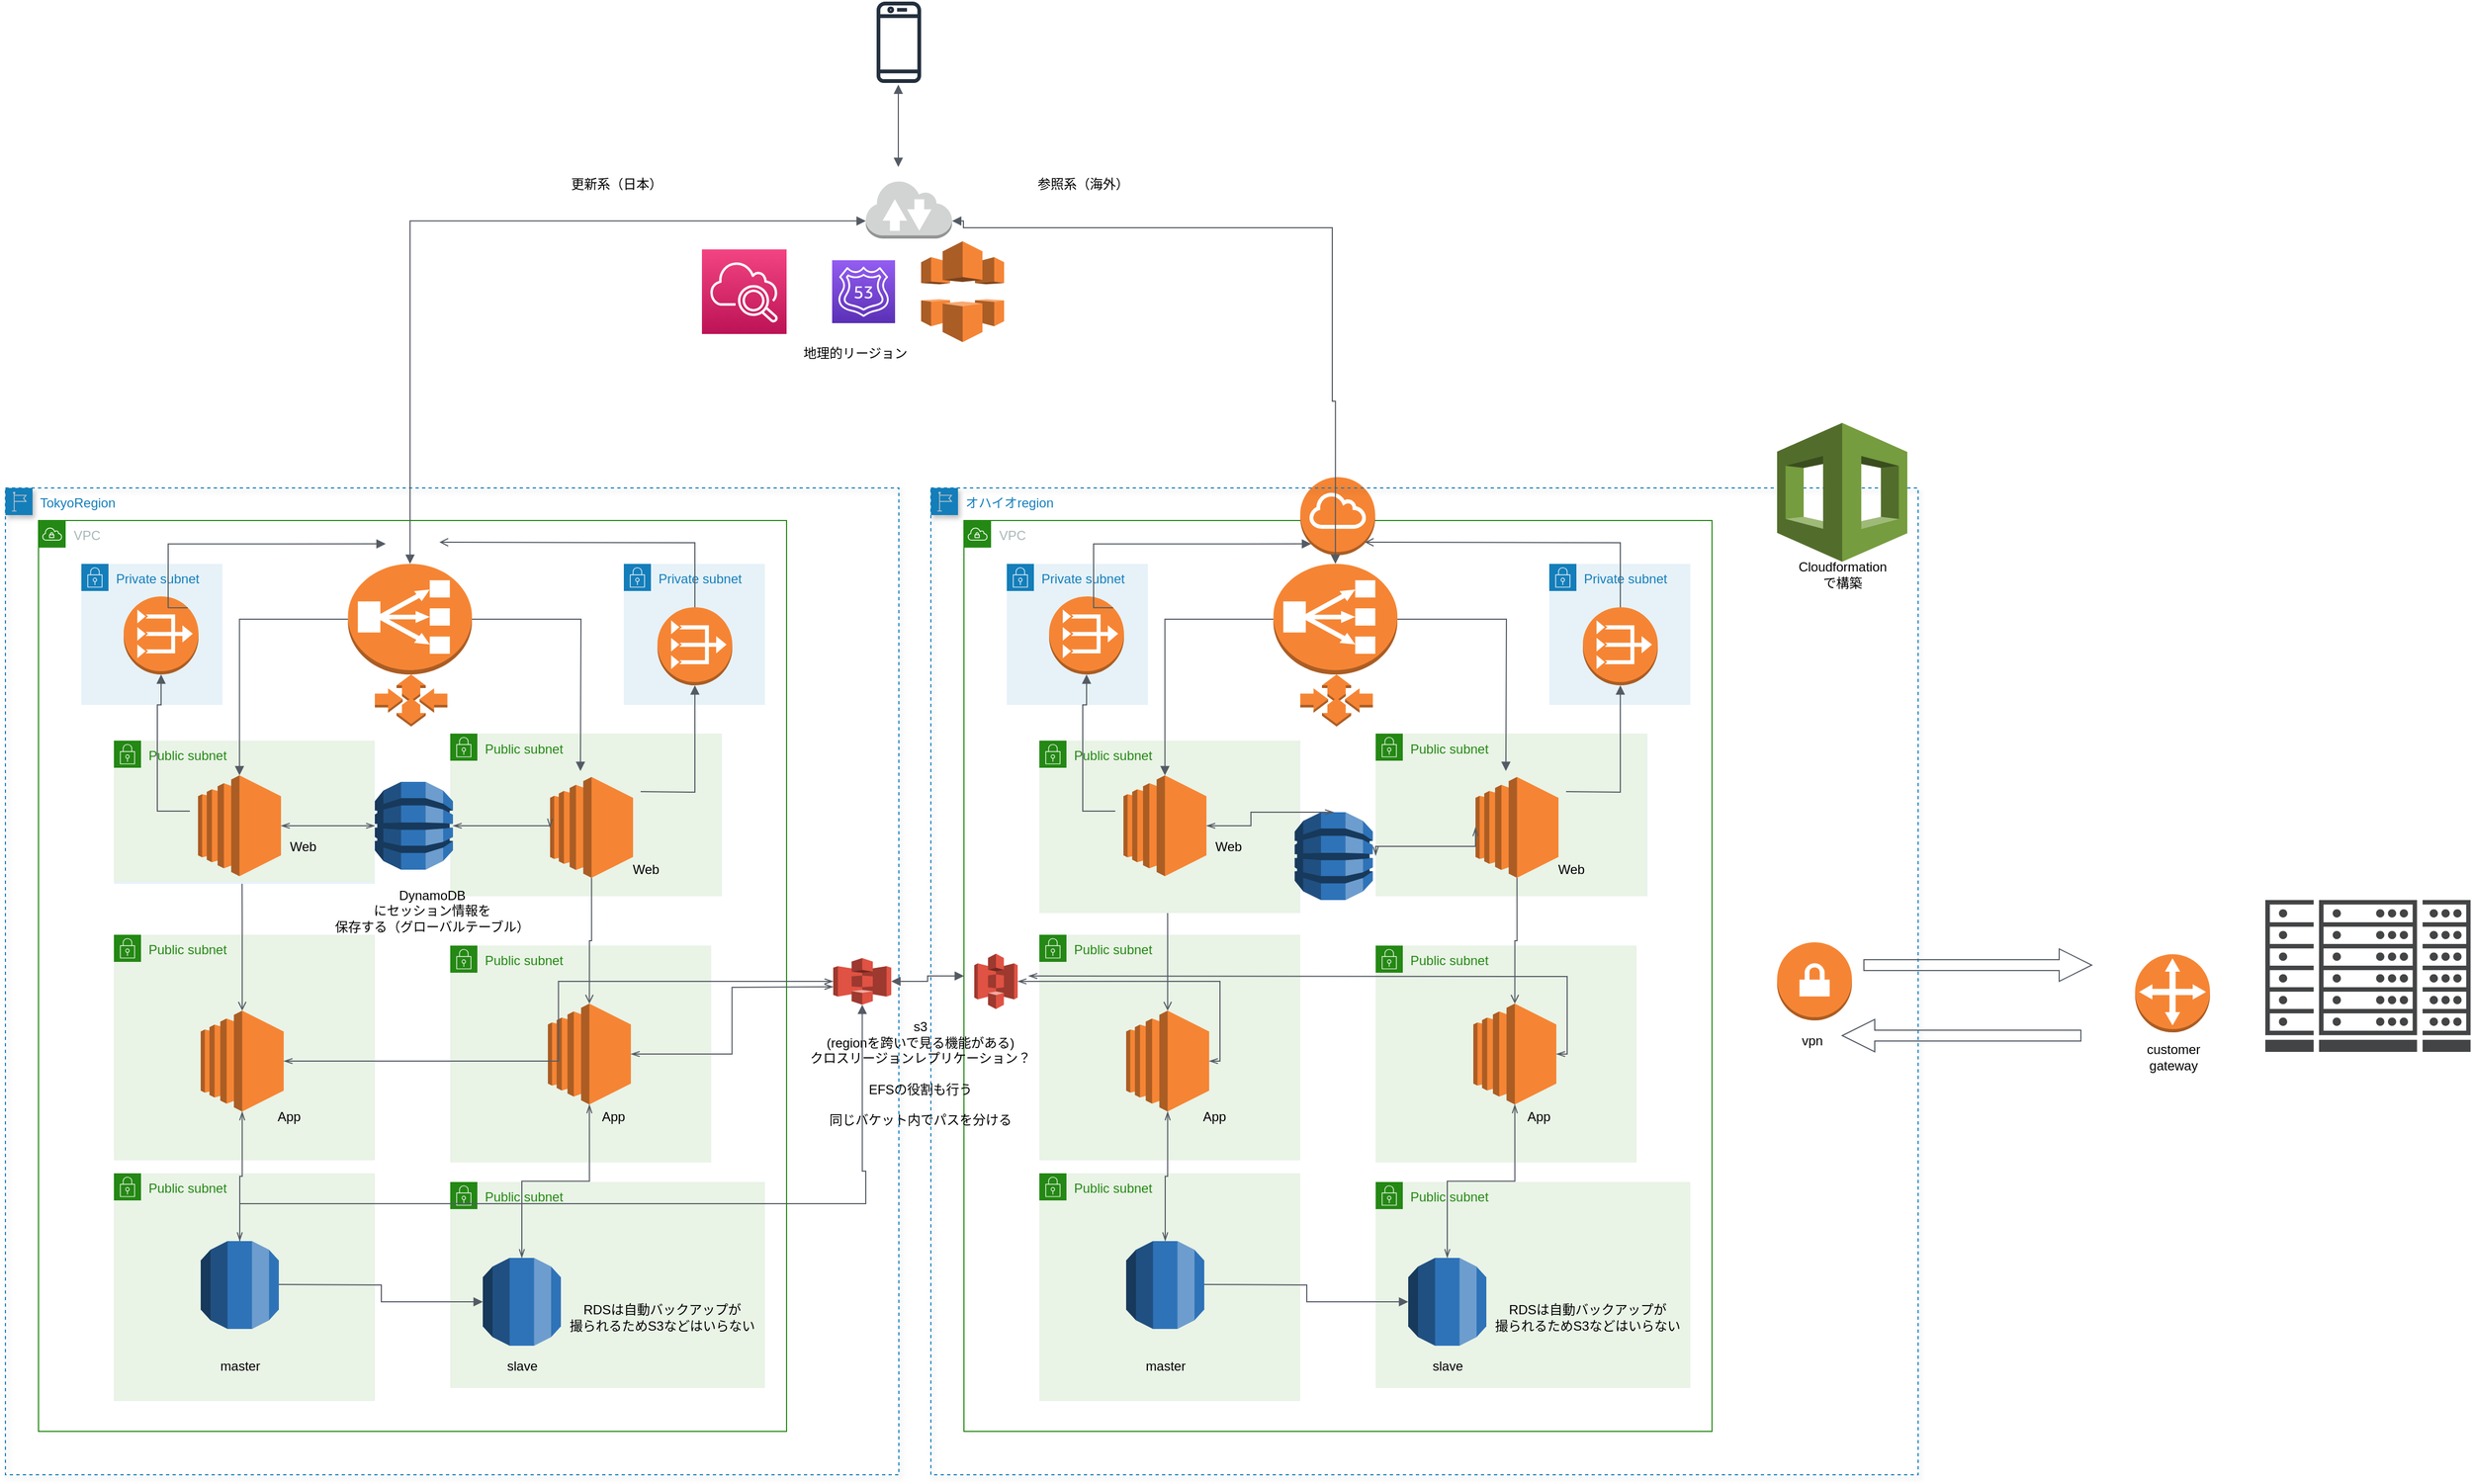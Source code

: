 <mxfile version="17.2.1" type="github">
  <diagram id="cVbLFFrmrzpO8klgUx0P" name="Page-1">
    <mxGraphModel dx="2975" dy="2152" grid="1" gridSize="10" guides="1" tooltips="1" connect="1" arrows="1" fold="1" page="1" pageScale="1" pageWidth="827" pageHeight="1169" math="0" shadow="0">
      <root>
        <mxCell id="0" />
        <mxCell id="1" parent="0" />
        <mxCell id="EULpzarY96xiYEv2TJPT-1" value="VPC" style="points=[[0,0],[0.25,0],[0.5,0],[0.75,0],[1,0],[1,0.25],[1,0.5],[1,0.75],[1,1],[0.75,1],[0.5,1],[0.25,1],[0,1],[0,0.75],[0,0.5],[0,0.25]];outlineConnect=0;gradientColor=none;html=1;whiteSpace=wrap;fontSize=12;fontStyle=0;container=1;pointerEvents=0;collapsible=0;recursiveResize=0;shape=mxgraph.aws4.group;grIcon=mxgraph.aws4.group_vpc;strokeColor=#248814;fillColor=none;verticalAlign=top;align=left;spacingLeft=30;fontColor=#AAB7B8;dashed=0;" vertex="1" parent="1">
          <mxGeometry x="60.5" y="260" width="689.5" height="840" as="geometry" />
        </mxCell>
        <mxCell id="EULpzarY96xiYEv2TJPT-2" value="Public subnet" style="points=[[0,0],[0.25,0],[0.5,0],[0.75,0],[1,0],[1,0.25],[1,0.5],[1,0.75],[1,1],[0.75,1],[0.5,1],[0.25,1],[0,1],[0,0.75],[0,0.5],[0,0.25]];outlineConnect=0;gradientColor=none;html=1;whiteSpace=wrap;fontSize=12;fontStyle=0;container=1;pointerEvents=0;collapsible=0;recursiveResize=0;shape=mxgraph.aws4.group;grIcon=mxgraph.aws4.group_security_group;grStroke=0;strokeColor=#248814;fillColor=#E9F3E6;verticalAlign=top;align=left;spacingLeft=30;fontColor=#248814;dashed=0;" vertex="1" parent="EULpzarY96xiYEv2TJPT-1">
          <mxGeometry x="69.5" y="382" width="240.5" height="208" as="geometry" />
        </mxCell>
        <mxCell id="EULpzarY96xiYEv2TJPT-3" value="" style="outlineConnect=0;dashed=0;verticalLabelPosition=bottom;verticalAlign=top;align=center;html=1;shape=mxgraph.aws3.ec2;fillColor=#F58534;gradientColor=none;" vertex="1" parent="EULpzarY96xiYEv2TJPT-2">
          <mxGeometry x="80" y="70" width="76.5" height="93" as="geometry" />
        </mxCell>
        <mxCell id="EULpzarY96xiYEv2TJPT-4" value="" style="edgeStyle=orthogonalEdgeStyle;html=1;endArrow=none;elbow=vertical;startArrow=open;startFill=0;strokeColor=#545B64;rounded=0;" edge="1" parent="EULpzarY96xiYEv2TJPT-1" source="EULpzarY96xiYEv2TJPT-3">
          <mxGeometry width="100" relative="1" as="geometry">
            <mxPoint x="249.5" y="262" as="sourcePoint" />
            <mxPoint x="187.5" y="290" as="targetPoint" />
          </mxGeometry>
        </mxCell>
        <mxCell id="EULpzarY96xiYEv2TJPT-5" value="Public subnet" style="points=[[0,0],[0.25,0],[0.5,0],[0.75,0],[1,0],[1,0.25],[1,0.5],[1,0.75],[1,1],[0.75,1],[0.5,1],[0.25,1],[0,1],[0,0.75],[0,0.5],[0,0.25]];outlineConnect=0;gradientColor=none;html=1;whiteSpace=wrap;fontSize=12;fontStyle=0;container=1;pointerEvents=0;collapsible=0;recursiveResize=0;shape=mxgraph.aws4.group;grIcon=mxgraph.aws4.group_security_group;grStroke=0;strokeColor=#248814;fillColor=#E9F3E6;verticalAlign=top;align=left;spacingLeft=30;fontColor=#248814;dashed=0;" vertex="1" parent="EULpzarY96xiYEv2TJPT-1">
          <mxGeometry x="69.5" y="602" width="240.5" height="210" as="geometry" />
        </mxCell>
        <mxCell id="EULpzarY96xiYEv2TJPT-6" value="" style="outlineConnect=0;dashed=0;verticalLabelPosition=bottom;verticalAlign=top;align=center;html=1;shape=mxgraph.aws3.internet_gateway;fillColor=#F58534;gradientColor=none;" vertex="1" parent="EULpzarY96xiYEv2TJPT-1">
          <mxGeometry x="310" y="-40" width="69" height="72" as="geometry" />
        </mxCell>
        <mxCell id="EULpzarY96xiYEv2TJPT-7" value="オハイオregion" style="points=[[0,0],[0.25,0],[0.5,0],[0.75,0],[1,0],[1,0.25],[1,0.5],[1,0.75],[1,1],[0.75,1],[0.5,1],[0.25,1],[0,1],[0,0.75],[0,0.5],[0,0.25]];outlineConnect=0;gradientColor=none;html=1;whiteSpace=wrap;fontSize=12;fontStyle=0;container=1;pointerEvents=0;collapsible=0;recursiveResize=0;shape=mxgraph.aws4.group;grIcon=mxgraph.aws4.group_region;strokeColor=#147EBA;fillColor=none;verticalAlign=top;align=left;spacingLeft=30;fontColor=#147EBA;dashed=1;shadow=1;" vertex="1" parent="1">
          <mxGeometry x="30" y="230" width="910" height="910" as="geometry" />
        </mxCell>
        <mxCell id="EULpzarY96xiYEv2TJPT-8" value="Private subnet" style="points=[[0,0],[0.25,0],[0.5,0],[0.75,0],[1,0],[1,0.25],[1,0.5],[1,0.75],[1,1],[0.75,1],[0.5,1],[0.25,1],[0,1],[0,0.75],[0,0.5],[0,0.25]];outlineConnect=0;gradientColor=none;html=1;whiteSpace=wrap;fontSize=12;fontStyle=0;container=1;pointerEvents=0;collapsible=0;recursiveResize=0;shape=mxgraph.aws4.group;grIcon=mxgraph.aws4.group_security_group;grStroke=0;strokeColor=#147EBA;fillColor=#E6F2F8;verticalAlign=top;align=left;spacingLeft=30;fontColor=#147EBA;dashed=0;" vertex="1" parent="EULpzarY96xiYEv2TJPT-7">
          <mxGeometry x="570" y="70" width="130" height="130" as="geometry" />
        </mxCell>
        <mxCell id="EULpzarY96xiYEv2TJPT-9" value="" style="outlineConnect=0;dashed=0;verticalLabelPosition=bottom;verticalAlign=top;align=center;html=1;shape=mxgraph.aws3.vpc_nat_gateway;fillColor=#F58534;gradientColor=none;" vertex="1" parent="EULpzarY96xiYEv2TJPT-8">
          <mxGeometry x="31" y="40" width="69" height="72" as="geometry" />
        </mxCell>
        <mxCell id="EULpzarY96xiYEv2TJPT-10" value="Public subnet" style="points=[[0,0],[0.25,0],[0.5,0],[0.75,0],[1,0],[1,0.25],[1,0.5],[1,0.75],[1,1],[0.75,1],[0.5,1],[0.25,1],[0,1],[0,0.75],[0,0.5],[0,0.25]];outlineConnect=0;gradientColor=none;html=1;whiteSpace=wrap;fontSize=12;fontStyle=0;container=1;pointerEvents=0;collapsible=0;recursiveResize=0;shape=mxgraph.aws4.group;grIcon=mxgraph.aws4.group_security_group;grStroke=0;strokeColor=#248814;fillColor=#E9F3E6;verticalAlign=top;align=left;spacingLeft=30;fontColor=#248814;dashed=0;" vertex="1" parent="EULpzarY96xiYEv2TJPT-7">
          <mxGeometry x="410" y="422" width="240.5" height="200" as="geometry" />
        </mxCell>
        <mxCell id="EULpzarY96xiYEv2TJPT-11" value="" style="outlineConnect=0;dashed=0;verticalLabelPosition=bottom;verticalAlign=top;align=center;html=1;shape=mxgraph.aws3.ec2;fillColor=#F58534;gradientColor=none;" vertex="1" parent="EULpzarY96xiYEv2TJPT-10">
          <mxGeometry x="90" y="53.5" width="76.5" height="93" as="geometry" />
        </mxCell>
        <mxCell id="EULpzarY96xiYEv2TJPT-12" value="App" style="text;html=1;resizable=0;autosize=1;align=center;verticalAlign=middle;points=[];fillColor=none;strokeColor=none;rounded=0;shadow=1;" vertex="1" parent="EULpzarY96xiYEv2TJPT-10">
          <mxGeometry x="130" y="148" width="40" height="20" as="geometry" />
        </mxCell>
        <mxCell id="EULpzarY96xiYEv2TJPT-14" value="Private subnet" style="points=[[0,0],[0.25,0],[0.5,0],[0.75,0],[1,0],[1,0.25],[1,0.5],[1,0.75],[1,1],[0.75,1],[0.5,1],[0.25,1],[0,1],[0,0.75],[0,0.5],[0,0.25]];outlineConnect=0;gradientColor=none;html=1;whiteSpace=wrap;fontSize=12;fontStyle=0;container=1;pointerEvents=0;collapsible=0;recursiveResize=0;shape=mxgraph.aws4.group;grIcon=mxgraph.aws4.group_security_group;grStroke=0;strokeColor=#147EBA;fillColor=#E6F2F8;verticalAlign=top;align=left;spacingLeft=30;fontColor=#147EBA;dashed=0;" vertex="1" parent="EULpzarY96xiYEv2TJPT-7">
          <mxGeometry x="420" y="226.5" width="240.5" height="150" as="geometry" />
        </mxCell>
        <mxCell id="EULpzarY96xiYEv2TJPT-15" value="Public subnet" style="points=[[0,0],[0.25,0],[0.5,0],[0.75,0],[1,0],[1,0.25],[1,0.5],[1,0.75],[1,1],[0.75,1],[0.5,1],[0.25,1],[0,1],[0,0.75],[0,0.5],[0,0.25]];outlineConnect=0;gradientColor=none;html=1;whiteSpace=wrap;fontSize=12;fontStyle=0;container=1;pointerEvents=0;collapsible=0;recursiveResize=0;shape=mxgraph.aws4.group;grIcon=mxgraph.aws4.group_security_group;grStroke=0;strokeColor=#248814;fillColor=#E9F3E6;verticalAlign=top;align=left;spacingLeft=30;fontColor=#248814;dashed=0;" vertex="1" parent="EULpzarY96xiYEv2TJPT-14">
          <mxGeometry x="-10" width="250" height="150" as="geometry" />
        </mxCell>
        <mxCell id="EULpzarY96xiYEv2TJPT-16" value="" style="edgeStyle=orthogonalEdgeStyle;html=1;endArrow=block;elbow=vertical;startArrow=none;endFill=1;strokeColor=#545B64;rounded=0;entryX=0.5;entryY=1;entryDx=0;entryDy=0;entryPerimeter=0;" edge="1" parent="EULpzarY96xiYEv2TJPT-15" target="EULpzarY96xiYEv2TJPT-9">
          <mxGeometry width="100" relative="1" as="geometry">
            <mxPoint x="175.5" y="53.5" as="sourcePoint" />
            <mxPoint x="275.5" y="53.5" as="targetPoint" />
          </mxGeometry>
        </mxCell>
        <mxCell id="EULpzarY96xiYEv2TJPT-17" value="" style="outlineConnect=0;dashed=0;verticalLabelPosition=bottom;verticalAlign=top;align=center;html=1;shape=mxgraph.aws3.ec2;fillColor=#F58534;gradientColor=none;" vertex="1" parent="EULpzarY96xiYEv2TJPT-14">
          <mxGeometry x="82" y="40" width="76.5" height="93" as="geometry" />
        </mxCell>
        <mxCell id="EULpzarY96xiYEv2TJPT-18" value="Web" style="text;html=1;resizable=0;autosize=1;align=center;verticalAlign=middle;points=[];fillColor=none;strokeColor=none;rounded=0;shadow=1;" vertex="1" parent="EULpzarY96xiYEv2TJPT-14">
          <mxGeometry x="150" y="115" width="40" height="20" as="geometry" />
        </mxCell>
        <mxCell id="EULpzarY96xiYEv2TJPT-125" value="" style="edgeStyle=orthogonalEdgeStyle;html=1;endArrow=openThin;elbow=vertical;startArrow=openThin;startFill=0;endFill=0;strokeColor=#545B64;rounded=0;entryX=0;entryY=0.75;entryDx=0;entryDy=0;exitX=0;exitY=0.5;exitDx=0;exitDy=0;exitPerimeter=0;" edge="1" parent="EULpzarY96xiYEv2TJPT-14" source="EULpzarY96xiYEv2TJPT-17" target="EULpzarY96xiYEv2TJPT-15">
          <mxGeometry width="100" relative="1" as="geometry">
            <mxPoint x="-156" y="94.967" as="sourcePoint" />
            <mxPoint x="-38.63" y="82.5" as="targetPoint" />
            <Array as="points">
              <mxPoint x="82" y="104" />
              <mxPoint x="-10" y="104" />
            </Array>
          </mxGeometry>
        </mxCell>
        <mxCell id="EULpzarY96xiYEv2TJPT-20" value="" style="edgeStyle=orthogonalEdgeStyle;html=1;endArrow=none;elbow=vertical;startArrow=open;startFill=0;strokeColor=#545B64;rounded=0;entryX=0.5;entryY=1;entryDx=0;entryDy=0;entryPerimeter=0;exitX=0.5;exitY=0;exitDx=0;exitDy=0;exitPerimeter=0;" edge="1" parent="EULpzarY96xiYEv2TJPT-7" source="EULpzarY96xiYEv2TJPT-11" target="EULpzarY96xiYEv2TJPT-17">
          <mxGeometry width="100" relative="1" as="geometry">
            <mxPoint x="228.3" y="502" as="sourcePoint" />
            <mxPoint x="488.25" y="315" as="targetPoint" />
          </mxGeometry>
        </mxCell>
        <mxCell id="EULpzarY96xiYEv2TJPT-21" value="" style="edgeStyle=orthogonalEdgeStyle;html=1;endArrow=openThin;elbow=vertical;startArrow=openThin;startFill=0;endFill=0;strokeColor=#545B64;rounded=0;entryX=1;entryY=0.5;entryDx=0;entryDy=0;entryPerimeter=0;" edge="1" parent="EULpzarY96xiYEv2TJPT-7" target="EULpzarY96xiYEv2TJPT-11">
          <mxGeometry width="100" relative="1" as="geometry">
            <mxPoint x="90" y="450" as="sourcePoint" />
            <mxPoint x="266.5" y="548.5" as="targetPoint" />
          </mxGeometry>
        </mxCell>
        <mxCell id="EULpzarY96xiYEv2TJPT-22" value="Public subnet" style="points=[[0,0],[0.25,0],[0.5,0],[0.75,0],[1,0],[1,0.25],[1,0.5],[1,0.75],[1,1],[0.75,1],[0.5,1],[0.25,1],[0,1],[0,0.75],[0,0.5],[0,0.25]];outlineConnect=0;gradientColor=none;html=1;whiteSpace=wrap;fontSize=12;fontStyle=0;container=1;pointerEvents=0;collapsible=0;recursiveResize=0;shape=mxgraph.aws4.group;grIcon=mxgraph.aws4.group_security_group;grStroke=0;strokeColor=#248814;fillColor=#E9F3E6;verticalAlign=top;align=left;spacingLeft=30;fontColor=#248814;dashed=0;" vertex="1" parent="EULpzarY96xiYEv2TJPT-7">
          <mxGeometry x="410" y="640" width="290" height="190" as="geometry" />
        </mxCell>
        <mxCell id="EULpzarY96xiYEv2TJPT-23" value="" style="outlineConnect=0;dashed=0;verticalLabelPosition=bottom;verticalAlign=top;align=center;html=1;shape=mxgraph.aws3.rds;fillColor=#2E73B8;gradientColor=none;" vertex="1" parent="EULpzarY96xiYEv2TJPT-22">
          <mxGeometry x="30" y="70" width="72" height="81" as="geometry" />
        </mxCell>
        <mxCell id="EULpzarY96xiYEv2TJPT-24" value="slave" style="text;html=1;align=center;verticalAlign=middle;resizable=0;points=[];autosize=1;strokeColor=none;fillColor=none;" vertex="1" parent="EULpzarY96xiYEv2TJPT-22">
          <mxGeometry x="46" y="160" width="40" height="20" as="geometry" />
        </mxCell>
        <mxCell id="EULpzarY96xiYEv2TJPT-25" value="RDSは自動バックアップが&lt;br&gt;撮られるためS3などはいらない" style="text;html=1;resizable=0;autosize=1;align=center;verticalAlign=middle;points=[];fillColor=none;strokeColor=none;rounded=0;shadow=1;" vertex="1" parent="EULpzarY96xiYEv2TJPT-22">
          <mxGeometry x="100" y="110" width="190" height="30" as="geometry" />
        </mxCell>
        <mxCell id="EULpzarY96xiYEv2TJPT-26" value="" style="edgeStyle=orthogonalEdgeStyle;html=1;endArrow=openThin;elbow=vertical;startArrow=openThin;startFill=0;endFill=0;strokeColor=#545B64;rounded=0;exitX=0.5;exitY=1;exitDx=0;exitDy=0;exitPerimeter=0;entryX=0.5;entryY=0;entryDx=0;entryDy=0;entryPerimeter=0;" edge="1" parent="EULpzarY96xiYEv2TJPT-7" source="EULpzarY96xiYEv2TJPT-11" target="EULpzarY96xiYEv2TJPT-23">
          <mxGeometry width="100" relative="1" as="geometry">
            <mxPoint x="228.3" y="595" as="sourcePoint" />
            <mxPoint x="206" y="732" as="targetPoint" />
          </mxGeometry>
        </mxCell>
        <mxCell id="EULpzarY96xiYEv2TJPT-27" value="" style="outlineConnect=0;dashed=0;verticalLabelPosition=bottom;verticalAlign=top;align=center;html=1;shape=mxgraph.aws3.rds;fillColor=#2E73B8;gradientColor=none;" vertex="1" parent="EULpzarY96xiYEv2TJPT-7">
          <mxGeometry x="180" y="694.5" width="72" height="81" as="geometry" />
        </mxCell>
        <mxCell id="EULpzarY96xiYEv2TJPT-28" value="" style="outlineConnect=0;dashed=0;verticalLabelPosition=bottom;verticalAlign=top;align=center;html=1;shape=mxgraph.aws3.classic_load_balancer;fillColor=#F58534;gradientColor=none;" vertex="1" parent="EULpzarY96xiYEv2TJPT-7">
          <mxGeometry x="315.75" y="70" width="114.25" height="102" as="geometry" />
        </mxCell>
        <mxCell id="EULpzarY96xiYEv2TJPT-29" value="" style="outlineConnect=0;dashed=0;verticalLabelPosition=bottom;verticalAlign=top;align=center;html=1;shape=mxgraph.aws3.vpn_gateway;fillColor=#F58534;gradientColor=none;" vertex="1" parent="EULpzarY96xiYEv2TJPT-7">
          <mxGeometry x="780" y="419" width="69" height="72" as="geometry" />
        </mxCell>
        <mxCell id="EULpzarY96xiYEv2TJPT-30" value="master" style="text;html=1;align=center;verticalAlign=middle;resizable=0;points=[];autosize=1;strokeColor=none;fillColor=none;" vertex="1" parent="EULpzarY96xiYEv2TJPT-7">
          <mxGeometry x="191" y="800" width="50" height="20" as="geometry" />
        </mxCell>
        <mxCell id="EULpzarY96xiYEv2TJPT-31" value="" style="edgeStyle=orthogonalEdgeStyle;html=1;endArrow=block;elbow=vertical;startArrow=none;endFill=1;strokeColor=#545B64;rounded=0;entryX=0;entryY=0.5;entryDx=0;entryDy=0;entryPerimeter=0;" edge="1" parent="EULpzarY96xiYEv2TJPT-7" target="EULpzarY96xiYEv2TJPT-23">
          <mxGeometry width="100" relative="1" as="geometry">
            <mxPoint x="252" y="734.5" as="sourcePoint" />
            <mxPoint x="352" y="734.5" as="targetPoint" />
          </mxGeometry>
        </mxCell>
        <mxCell id="EULpzarY96xiYEv2TJPT-32" value="vpn" style="text;html=1;align=center;verticalAlign=middle;resizable=0;points=[];autosize=1;strokeColor=none;fillColor=none;" vertex="1" parent="EULpzarY96xiYEv2TJPT-7">
          <mxGeometry x="797" y="500" width="30" height="20" as="geometry" />
        </mxCell>
        <mxCell id="EULpzarY96xiYEv2TJPT-33" value="App" style="text;html=1;resizable=0;autosize=1;align=center;verticalAlign=middle;points=[];fillColor=none;strokeColor=none;rounded=0;shadow=1;" vertex="1" parent="EULpzarY96xiYEv2TJPT-7">
          <mxGeometry x="241" y="570" width="40" height="20" as="geometry" />
        </mxCell>
        <mxCell id="EULpzarY96xiYEv2TJPT-34" value="Private subnet" style="points=[[0,0],[0.25,0],[0.5,0],[0.75,0],[1,0],[1,0.25],[1,0.5],[1,0.75],[1,1],[0.75,1],[0.5,1],[0.25,1],[0,1],[0,0.75],[0,0.5],[0,0.25]];outlineConnect=0;gradientColor=none;html=1;whiteSpace=wrap;fontSize=12;fontStyle=0;container=1;pointerEvents=0;collapsible=0;recursiveResize=0;shape=mxgraph.aws4.group;grIcon=mxgraph.aws4.group_security_group;grStroke=0;strokeColor=#147EBA;fillColor=#E6F2F8;verticalAlign=top;align=left;spacingLeft=30;fontColor=#147EBA;dashed=0;" vertex="1" parent="EULpzarY96xiYEv2TJPT-7">
          <mxGeometry x="100" y="233" width="240.5" height="159" as="geometry" />
        </mxCell>
        <mxCell id="EULpzarY96xiYEv2TJPT-35" value="Public subnet" style="points=[[0,0],[0.25,0],[0.5,0],[0.75,0],[1,0],[1,0.25],[1,0.5],[1,0.75],[1,1],[0.75,1],[0.5,1],[0.25,1],[0,1],[0,0.75],[0,0.5],[0,0.25]];outlineConnect=0;gradientColor=none;html=1;whiteSpace=wrap;fontSize=12;fontStyle=0;container=1;pointerEvents=0;collapsible=0;recursiveResize=0;shape=mxgraph.aws4.group;grIcon=mxgraph.aws4.group_security_group;grStroke=0;strokeColor=#248814;fillColor=#E9F3E6;verticalAlign=top;align=left;spacingLeft=30;fontColor=#248814;dashed=0;" vertex="1" parent="EULpzarY96xiYEv2TJPT-34">
          <mxGeometry width="240" height="159" as="geometry" />
        </mxCell>
        <mxCell id="EULpzarY96xiYEv2TJPT-36" value="" style="outlineConnect=0;dashed=0;verticalLabelPosition=bottom;verticalAlign=top;align=center;html=1;shape=mxgraph.aws3.ec2;fillColor=#F58534;gradientColor=none;" vertex="1" parent="EULpzarY96xiYEv2TJPT-34">
          <mxGeometry x="77.5" y="32" width="76.5" height="93" as="geometry" />
        </mxCell>
        <mxCell id="EULpzarY96xiYEv2TJPT-37" value="Web" style="text;html=1;resizable=0;autosize=1;align=center;verticalAlign=middle;points=[];fillColor=none;strokeColor=none;rounded=0;shadow=1;" vertex="1" parent="EULpzarY96xiYEv2TJPT-34">
          <mxGeometry x="154" y="88" width="40" height="20" as="geometry" />
        </mxCell>
        <mxCell id="EULpzarY96xiYEv2TJPT-38" value="" style="edgeStyle=orthogonalEdgeStyle;html=1;endArrow=block;elbow=vertical;startArrow=none;endFill=1;strokeColor=#545B64;rounded=0;" edge="1" parent="EULpzarY96xiYEv2TJPT-7" source="EULpzarY96xiYEv2TJPT-28" target="EULpzarY96xiYEv2TJPT-36">
          <mxGeometry width="100" relative="1" as="geometry">
            <mxPoint x="280" y="292" as="sourcePoint" />
            <mxPoint x="380" y="292" as="targetPoint" />
          </mxGeometry>
        </mxCell>
        <mxCell id="EULpzarY96xiYEv2TJPT-39" value="" style="edgeStyle=orthogonalEdgeStyle;html=1;endArrow=block;elbow=vertical;startArrow=none;endFill=1;strokeColor=#545B64;rounded=0;exitX=1;exitY=0.5;exitDx=0;exitDy=0;exitPerimeter=0;" edge="1" parent="EULpzarY96xiYEv2TJPT-7" source="EULpzarY96xiYEv2TJPT-28">
          <mxGeometry width="100" relative="1" as="geometry">
            <mxPoint x="631.95" y="120" as="sourcePoint" />
            <mxPoint x="530" y="261" as="targetPoint" />
          </mxGeometry>
        </mxCell>
        <mxCell id="EULpzarY96xiYEv2TJPT-40" value="Private subnet" style="points=[[0,0],[0.25,0],[0.5,0],[0.75,0],[1,0],[1,0.25],[1,0.5],[1,0.75],[1,1],[0.75,1],[0.5,1],[0.25,1],[0,1],[0,0.75],[0,0.5],[0,0.25]];outlineConnect=0;gradientColor=none;html=1;whiteSpace=wrap;fontSize=12;fontStyle=0;container=1;pointerEvents=0;collapsible=0;recursiveResize=0;shape=mxgraph.aws4.group;grIcon=mxgraph.aws4.group_security_group;grStroke=0;strokeColor=#147EBA;fillColor=#E6F2F8;verticalAlign=top;align=left;spacingLeft=30;fontColor=#147EBA;dashed=0;" vertex="1" parent="EULpzarY96xiYEv2TJPT-7">
          <mxGeometry x="70" y="70" width="130" height="130" as="geometry" />
        </mxCell>
        <mxCell id="EULpzarY96xiYEv2TJPT-41" value="" style="outlineConnect=0;dashed=0;verticalLabelPosition=bottom;verticalAlign=top;align=center;html=1;shape=mxgraph.aws3.vpc_nat_gateway;fillColor=#F58534;gradientColor=none;" vertex="1" parent="EULpzarY96xiYEv2TJPT-40">
          <mxGeometry x="39" y="30" width="69" height="72" as="geometry" />
        </mxCell>
        <mxCell id="EULpzarY96xiYEv2TJPT-42" value="" style="edgeStyle=orthogonalEdgeStyle;html=1;endArrow=block;elbow=vertical;startArrow=none;endFill=1;strokeColor=#545B64;rounded=0;entryX=0.5;entryY=1;entryDx=0;entryDy=0;entryPerimeter=0;" edge="1" parent="EULpzarY96xiYEv2TJPT-7" target="EULpzarY96xiYEv2TJPT-41">
          <mxGeometry width="100" relative="1" as="geometry">
            <mxPoint x="170" y="298" as="sourcePoint" />
            <mxPoint x="220" y="200" as="targetPoint" />
            <Array as="points">
              <mxPoint x="140" y="298" />
              <mxPoint x="140" y="200" />
              <mxPoint x="144" y="200" />
            </Array>
          </mxGeometry>
        </mxCell>
        <mxCell id="EULpzarY96xiYEv2TJPT-43" value="" style="edgeStyle=orthogonalEdgeStyle;html=1;endArrow=none;elbow=vertical;startArrow=open;startFill=0;strokeColor=#545B64;rounded=0;" edge="1" parent="EULpzarY96xiYEv2TJPT-7" target="EULpzarY96xiYEv2TJPT-9">
          <mxGeometry width="100" relative="1" as="geometry">
            <mxPoint x="400" y="50" as="sourcePoint" />
            <mxPoint x="500" y="50" as="targetPoint" />
          </mxGeometry>
        </mxCell>
        <mxCell id="EULpzarY96xiYEv2TJPT-44" value="" style="outlineConnect=0;dashed=0;verticalLabelPosition=bottom;verticalAlign=top;align=center;html=1;shape=mxgraph.aws3.auto_scaling;fillColor=#F58534;gradientColor=none;" vertex="1" parent="EULpzarY96xiYEv2TJPT-7">
          <mxGeometry x="340.5" y="172" width="66.87" height="48" as="geometry" />
        </mxCell>
        <mxCell id="EULpzarY96xiYEv2TJPT-109" value="s3&lt;br&gt;(regionを跨いで見る機能がある)&lt;br&gt;クロスリージョンレプリケーション？&lt;br&gt;&lt;br&gt;EFSの役割も行う&lt;br&gt;&lt;br&gt;同じバケット内でパスを分ける" style="text;html=1;resizable=0;autosize=1;align=center;verticalAlign=middle;points=[];fillColor=none;strokeColor=none;rounded=0;" vertex="1" parent="EULpzarY96xiYEv2TJPT-7">
          <mxGeometry x="-120" y="490" width="220" height="100" as="geometry" />
        </mxCell>
        <mxCell id="EULpzarY96xiYEv2TJPT-110" value="" style="outlineConnect=0;dashed=0;verticalLabelPosition=bottom;verticalAlign=top;align=center;html=1;shape=mxgraph.aws3.s3;fillColor=#E05243;gradientColor=none;" vertex="1" parent="EULpzarY96xiYEv2TJPT-7">
          <mxGeometry x="40" y="429.5" width="40" height="51" as="geometry" />
        </mxCell>
        <mxCell id="EULpzarY96xiYEv2TJPT-115" value="Cloudformation&lt;br&gt;で構築" style="text;html=1;resizable=0;autosize=1;align=center;verticalAlign=middle;points=[];fillColor=none;strokeColor=none;rounded=0;" vertex="1" parent="EULpzarY96xiYEv2TJPT-7">
          <mxGeometry x="790" y="65" width="100" height="30" as="geometry" />
        </mxCell>
        <mxCell id="EULpzarY96xiYEv2TJPT-118" value="" style="outlineConnect=0;dashed=0;verticalLabelPosition=bottom;verticalAlign=top;align=center;html=1;shape=mxgraph.aws3.dynamo_db;fillColor=#2E73B8;gradientColor=none;" vertex="1" parent="EULpzarY96xiYEv2TJPT-7">
          <mxGeometry x="335.37" y="299" width="72" height="81" as="geometry" />
        </mxCell>
        <mxCell id="EULpzarY96xiYEv2TJPT-120" value="" style="edgeStyle=orthogonalEdgeStyle;html=1;endArrow=openThin;elbow=vertical;startArrow=openThin;startFill=0;endFill=0;strokeColor=#545B64;rounded=0;entryX=0.5;entryY=0;entryDx=0;entryDy=0;entryPerimeter=0;" edge="1" parent="EULpzarY96xiYEv2TJPT-7" source="EULpzarY96xiYEv2TJPT-36" target="EULpzarY96xiYEv2TJPT-118">
          <mxGeometry width="100" relative="1" as="geometry">
            <mxPoint x="228.2" y="585" as="sourcePoint" />
            <mxPoint x="226.067" y="704.5" as="targetPoint" />
            <Array as="points">
              <mxPoint x="295" y="311" />
              <mxPoint x="295" y="299" />
            </Array>
          </mxGeometry>
        </mxCell>
        <mxCell id="EULpzarY96xiYEv2TJPT-45" value="" style="sketch=0;outlineConnect=0;fontColor=#232F3E;gradientColor=none;fillColor=#232F3D;strokeColor=none;dashed=0;verticalLabelPosition=bottom;verticalAlign=top;align=center;html=1;fontSize=12;fontStyle=0;aspect=fixed;pointerEvents=1;shape=mxgraph.aws4.mobile_client;" vertex="1" parent="1">
          <mxGeometry x="-20" y="-220" width="41" height="78" as="geometry" />
        </mxCell>
        <mxCell id="EULpzarY96xiYEv2TJPT-46" value="" style="edgeStyle=orthogonalEdgeStyle;html=1;endArrow=block;elbow=vertical;startArrow=block;startFill=1;endFill=1;strokeColor=#545B64;rounded=0;entryX=0.5;entryY=0;entryDx=0;entryDy=0;entryPerimeter=0;" edge="1" parent="1">
          <mxGeometry width="100" relative="1" as="geometry">
            <mxPoint y="-142" as="sourcePoint" />
            <mxPoint y="-66" as="targetPoint" />
          </mxGeometry>
        </mxCell>
        <mxCell id="EULpzarY96xiYEv2TJPT-47" value="" style="edgeStyle=orthogonalEdgeStyle;html=1;endArrow=block;elbow=vertical;startArrow=block;startFill=1;endFill=1;strokeColor=#545B64;rounded=0;exitX=1;exitY=0.7;exitDx=0;exitDy=0;exitPerimeter=0;entryX=0.5;entryY=0;entryDx=0;entryDy=0;entryPerimeter=0;" edge="1" parent="1" source="EULpzarY96xiYEv2TJPT-55" target="EULpzarY96xiYEv2TJPT-28">
          <mxGeometry width="100" relative="1" as="geometry">
            <mxPoint x="390.5" y="570" as="sourcePoint" />
            <mxPoint x="490.5" y="570" as="targetPoint" />
            <Array as="points">
              <mxPoint x="60" y="-16" />
              <mxPoint x="60" y="-10" />
              <mxPoint x="400" y="-10" />
              <mxPoint x="400" y="150" />
              <mxPoint x="403" y="150" />
            </Array>
          </mxGeometry>
        </mxCell>
        <mxCell id="EULpzarY96xiYEv2TJPT-48" value="" style="edgeStyle=orthogonalEdgeStyle;html=1;endArrow=openThin;elbow=vertical;startArrow=openThin;startFill=0;endFill=0;strokeColor=#545B64;rounded=0;exitX=1;exitY=0.5;exitDx=0;exitDy=0;exitPerimeter=0;entryX=1;entryY=0.5;entryDx=0;entryDy=0;entryPerimeter=0;" edge="1" parent="1" source="EULpzarY96xiYEv2TJPT-110" target="EULpzarY96xiYEv2TJPT-3">
          <mxGeometry width="100" relative="1" as="geometry">
            <mxPoint x="709.18" y="666.5" as="sourcePoint" />
            <mxPoint x="236" y="952" as="targetPoint" />
          </mxGeometry>
        </mxCell>
        <mxCell id="EULpzarY96xiYEv2TJPT-49" value="" style="edgeStyle=orthogonalEdgeStyle;html=1;endArrow=openThin;elbow=vertical;startArrow=openThin;startFill=0;endFill=0;strokeColor=#545B64;rounded=0;" edge="1" parent="1" source="EULpzarY96xiYEv2TJPT-3" target="EULpzarY96xiYEv2TJPT-27">
          <mxGeometry width="100" relative="1" as="geometry">
            <mxPoint x="310" y="832" as="sourcePoint" />
            <mxPoint x="410" y="832" as="targetPoint" />
          </mxGeometry>
        </mxCell>
        <mxCell id="EULpzarY96xiYEv2TJPT-50" value="" style="edgeStyle=orthogonalEdgeStyle;html=1;endArrow=block;elbow=vertical;startArrow=block;startFill=1;endFill=1;strokeColor=#545B64;rounded=0;shape=arrow;" edge="1" parent="1">
          <mxGeometry width="100" relative="1" as="geometry">
            <mxPoint x="1090" y="735" as="sourcePoint" />
            <mxPoint x="870" y="735" as="targetPoint" />
            <Array as="points">
              <mxPoint x="1090" y="710" />
              <mxPoint x="875" y="710" />
              <mxPoint x="875" y="730" />
            </Array>
          </mxGeometry>
        </mxCell>
        <mxCell id="EULpzarY96xiYEv2TJPT-51" value="" style="edgeStyle=orthogonalEdgeStyle;html=1;endArrow=block;elbow=vertical;startArrow=none;endFill=1;strokeColor=#545B64;rounded=0;shape=arrow;" edge="1" parent="1">
          <mxGeometry width="100" relative="1" as="geometry">
            <mxPoint x="890" y="670" as="sourcePoint" />
            <mxPoint x="1100" y="670" as="targetPoint" />
          </mxGeometry>
        </mxCell>
        <mxCell id="EULpzarY96xiYEv2TJPT-52" value="" style="outlineConnect=0;dashed=0;verticalLabelPosition=bottom;verticalAlign=top;align=center;html=1;shape=mxgraph.aws3.customer_gateway;fillColor=#F58534;gradientColor=none;" vertex="1" parent="1">
          <mxGeometry x="1140" y="660" width="69" height="72" as="geometry" />
        </mxCell>
        <mxCell id="EULpzarY96xiYEv2TJPT-53" value="" style="sketch=0;pointerEvents=1;shadow=0;dashed=0;html=1;strokeColor=none;fillColor=#434445;aspect=fixed;labelPosition=center;verticalLabelPosition=bottom;verticalAlign=top;align=center;outlineConnect=0;shape=mxgraph.vvd.datacenter;" vertex="1" parent="1">
          <mxGeometry x="1260" y="610" width="189.19" height="140" as="geometry" />
        </mxCell>
        <mxCell id="EULpzarY96xiYEv2TJPT-54" value="customer&lt;br&gt;gateway" style="text;html=1;align=center;verticalAlign=middle;resizable=0;points=[];autosize=1;strokeColor=none;fillColor=none;" vertex="1" parent="1">
          <mxGeometry x="1144.5" y="740" width="60" height="30" as="geometry" />
        </mxCell>
        <mxCell id="EULpzarY96xiYEv2TJPT-55" value="" style="outlineConnect=0;dashed=0;verticalLabelPosition=bottom;verticalAlign=top;align=center;html=1;shape=mxgraph.aws3.internet_2;fillColor=#D2D3D3;gradientColor=none;" vertex="1" parent="1">
          <mxGeometry x="-30" y="-54" width="79.5" height="54" as="geometry" />
        </mxCell>
        <mxCell id="EULpzarY96xiYEv2TJPT-56" value="" style="edgeStyle=orthogonalEdgeStyle;html=1;endArrow=block;elbow=vertical;startArrow=none;endFill=1;strokeColor=#545B64;rounded=0;entryX=0.145;entryY=0.855;entryDx=0;entryDy=0;entryPerimeter=0;exitX=0.855;exitY=0.145;exitDx=0;exitDy=0;exitPerimeter=0;" edge="1" parent="1" source="EULpzarY96xiYEv2TJPT-41" target="EULpzarY96xiYEv2TJPT-6">
          <mxGeometry width="100" relative="1" as="geometry">
            <mxPoint x="196" y="330" as="sourcePoint" />
            <mxPoint x="296" y="330" as="targetPoint" />
            <Array as="points">
              <mxPoint x="180" y="340" />
              <mxPoint x="180" y="282" />
            </Array>
          </mxGeometry>
        </mxCell>
        <mxCell id="EULpzarY96xiYEv2TJPT-57" value="VPC" style="points=[[0,0],[0.25,0],[0.5,0],[0.75,0],[1,0],[1,0.25],[1,0.5],[1,0.75],[1,1],[0.75,1],[0.5,1],[0.25,1],[0,1],[0,0.75],[0,0.5],[0,0.25]];outlineConnect=0;gradientColor=none;html=1;whiteSpace=wrap;fontSize=12;fontStyle=0;container=1;pointerEvents=0;collapsible=0;recursiveResize=0;shape=mxgraph.aws4.group;grIcon=mxgraph.aws4.group_vpc;strokeColor=#248814;fillColor=none;verticalAlign=top;align=left;spacingLeft=30;fontColor=#AAB7B8;dashed=0;" vertex="1" parent="1">
          <mxGeometry x="-792.5" y="260" width="689.5" height="840" as="geometry" />
        </mxCell>
        <mxCell id="EULpzarY96xiYEv2TJPT-58" value="Public subnet" style="points=[[0,0],[0.25,0],[0.5,0],[0.75,0],[1,0],[1,0.25],[1,0.5],[1,0.75],[1,1],[0.75,1],[0.5,1],[0.25,1],[0,1],[0,0.75],[0,0.5],[0,0.25]];outlineConnect=0;gradientColor=none;html=1;whiteSpace=wrap;fontSize=12;fontStyle=0;container=1;pointerEvents=0;collapsible=0;recursiveResize=0;shape=mxgraph.aws4.group;grIcon=mxgraph.aws4.group_security_group;grStroke=0;strokeColor=#248814;fillColor=#E9F3E6;verticalAlign=top;align=left;spacingLeft=30;fontColor=#248814;dashed=0;" vertex="1" parent="EULpzarY96xiYEv2TJPT-57">
          <mxGeometry x="69.5" y="382" width="240.5" height="208" as="geometry" />
        </mxCell>
        <mxCell id="EULpzarY96xiYEv2TJPT-59" value="" style="outlineConnect=0;dashed=0;verticalLabelPosition=bottom;verticalAlign=top;align=center;html=1;shape=mxgraph.aws3.ec2;fillColor=#F58534;gradientColor=none;" vertex="1" parent="EULpzarY96xiYEv2TJPT-58">
          <mxGeometry x="80" y="70" width="76.5" height="93" as="geometry" />
        </mxCell>
        <mxCell id="EULpzarY96xiYEv2TJPT-60" value="" style="edgeStyle=orthogonalEdgeStyle;html=1;endArrow=none;elbow=vertical;startArrow=open;startFill=0;strokeColor=#545B64;rounded=0;" edge="1" parent="EULpzarY96xiYEv2TJPT-57" source="EULpzarY96xiYEv2TJPT-59">
          <mxGeometry width="100" relative="1" as="geometry">
            <mxPoint x="249.5" y="262" as="sourcePoint" />
            <mxPoint x="187.5" y="290" as="targetPoint" />
          </mxGeometry>
        </mxCell>
        <mxCell id="EULpzarY96xiYEv2TJPT-61" value="Public subnet" style="points=[[0,0],[0.25,0],[0.5,0],[0.75,0],[1,0],[1,0.25],[1,0.5],[1,0.75],[1,1],[0.75,1],[0.5,1],[0.25,1],[0,1],[0,0.75],[0,0.5],[0,0.25]];outlineConnect=0;gradientColor=none;html=1;whiteSpace=wrap;fontSize=12;fontStyle=0;container=1;pointerEvents=0;collapsible=0;recursiveResize=0;shape=mxgraph.aws4.group;grIcon=mxgraph.aws4.group_security_group;grStroke=0;strokeColor=#248814;fillColor=#E9F3E6;verticalAlign=top;align=left;spacingLeft=30;fontColor=#248814;dashed=0;" vertex="1" parent="EULpzarY96xiYEv2TJPT-57">
          <mxGeometry x="69.5" y="602" width="240.5" height="210" as="geometry" />
        </mxCell>
        <mxCell id="EULpzarY96xiYEv2TJPT-63" value="TokyoRegion" style="points=[[0,0],[0.25,0],[0.5,0],[0.75,0],[1,0],[1,0.25],[1,0.5],[1,0.75],[1,1],[0.75,1],[0.5,1],[0.25,1],[0,1],[0,0.75],[0,0.5],[0,0.25]];outlineConnect=0;gradientColor=none;html=1;whiteSpace=wrap;fontSize=12;fontStyle=0;container=1;pointerEvents=0;collapsible=0;recursiveResize=0;shape=mxgraph.aws4.group;grIcon=mxgraph.aws4.group_region;strokeColor=#147EBA;fillColor=none;verticalAlign=top;align=left;spacingLeft=30;fontColor=#147EBA;dashed=1;shadow=1;" vertex="1" parent="1">
          <mxGeometry x="-823" y="230" width="823.5" height="910" as="geometry" />
        </mxCell>
        <mxCell id="EULpzarY96xiYEv2TJPT-64" value="Private subnet" style="points=[[0,0],[0.25,0],[0.5,0],[0.75,0],[1,0],[1,0.25],[1,0.5],[1,0.75],[1,1],[0.75,1],[0.5,1],[0.25,1],[0,1],[0,0.75],[0,0.5],[0,0.25]];outlineConnect=0;gradientColor=none;html=1;whiteSpace=wrap;fontSize=12;fontStyle=0;container=1;pointerEvents=0;collapsible=0;recursiveResize=0;shape=mxgraph.aws4.group;grIcon=mxgraph.aws4.group_security_group;grStroke=0;strokeColor=#147EBA;fillColor=#E6F2F8;verticalAlign=top;align=left;spacingLeft=30;fontColor=#147EBA;dashed=0;" vertex="1" parent="EULpzarY96xiYEv2TJPT-63">
          <mxGeometry x="570" y="70" width="130" height="130" as="geometry" />
        </mxCell>
        <mxCell id="EULpzarY96xiYEv2TJPT-65" value="" style="outlineConnect=0;dashed=0;verticalLabelPosition=bottom;verticalAlign=top;align=center;html=1;shape=mxgraph.aws3.vpc_nat_gateway;fillColor=#F58534;gradientColor=none;" vertex="1" parent="EULpzarY96xiYEv2TJPT-64">
          <mxGeometry x="31" y="40" width="69" height="72" as="geometry" />
        </mxCell>
        <mxCell id="EULpzarY96xiYEv2TJPT-66" value="Public subnet" style="points=[[0,0],[0.25,0],[0.5,0],[0.75,0],[1,0],[1,0.25],[1,0.5],[1,0.75],[1,1],[0.75,1],[0.5,1],[0.25,1],[0,1],[0,0.75],[0,0.5],[0,0.25]];outlineConnect=0;gradientColor=none;html=1;whiteSpace=wrap;fontSize=12;fontStyle=0;container=1;pointerEvents=0;collapsible=0;recursiveResize=0;shape=mxgraph.aws4.group;grIcon=mxgraph.aws4.group_security_group;grStroke=0;strokeColor=#248814;fillColor=#E9F3E6;verticalAlign=top;align=left;spacingLeft=30;fontColor=#248814;dashed=0;" vertex="1" parent="EULpzarY96xiYEv2TJPT-63">
          <mxGeometry x="410" y="422" width="240.5" height="200" as="geometry" />
        </mxCell>
        <mxCell id="EULpzarY96xiYEv2TJPT-67" value="" style="outlineConnect=0;dashed=0;verticalLabelPosition=bottom;verticalAlign=top;align=center;html=1;shape=mxgraph.aws3.ec2;fillColor=#F58534;gradientColor=none;" vertex="1" parent="EULpzarY96xiYEv2TJPT-66">
          <mxGeometry x="90" y="53.5" width="76.5" height="93" as="geometry" />
        </mxCell>
        <mxCell id="EULpzarY96xiYEv2TJPT-68" value="App" style="text;html=1;resizable=0;autosize=1;align=center;verticalAlign=middle;points=[];fillColor=none;strokeColor=none;rounded=0;shadow=1;" vertex="1" parent="EULpzarY96xiYEv2TJPT-66">
          <mxGeometry x="130" y="148" width="40" height="20" as="geometry" />
        </mxCell>
        <mxCell id="EULpzarY96xiYEv2TJPT-70" value="Private subnet" style="points=[[0,0],[0.25,0],[0.5,0],[0.75,0],[1,0],[1,0.25],[1,0.5],[1,0.75],[1,1],[0.75,1],[0.5,1],[0.25,1],[0,1],[0,0.75],[0,0.5],[0,0.25]];outlineConnect=0;gradientColor=none;html=1;whiteSpace=wrap;fontSize=12;fontStyle=0;container=1;pointerEvents=0;collapsible=0;recursiveResize=0;shape=mxgraph.aws4.group;grIcon=mxgraph.aws4.group_security_group;grStroke=0;strokeColor=#147EBA;fillColor=#E6F2F8;verticalAlign=top;align=left;spacingLeft=30;fontColor=#147EBA;dashed=0;" vertex="1" parent="EULpzarY96xiYEv2TJPT-63">
          <mxGeometry x="420" y="226.5" width="240.5" height="150" as="geometry" />
        </mxCell>
        <mxCell id="EULpzarY96xiYEv2TJPT-71" value="Public subnet" style="points=[[0,0],[0.25,0],[0.5,0],[0.75,0],[1,0],[1,0.25],[1,0.5],[1,0.75],[1,1],[0.75,1],[0.5,1],[0.25,1],[0,1],[0,0.75],[0,0.5],[0,0.25]];outlineConnect=0;gradientColor=none;html=1;whiteSpace=wrap;fontSize=12;fontStyle=0;container=1;pointerEvents=0;collapsible=0;recursiveResize=0;shape=mxgraph.aws4.group;grIcon=mxgraph.aws4.group_security_group;grStroke=0;strokeColor=#248814;fillColor=#E9F3E6;verticalAlign=top;align=left;spacingLeft=30;fontColor=#248814;dashed=0;" vertex="1" parent="EULpzarY96xiYEv2TJPT-70">
          <mxGeometry x="-10" width="250" height="150" as="geometry" />
        </mxCell>
        <mxCell id="EULpzarY96xiYEv2TJPT-72" value="" style="edgeStyle=orthogonalEdgeStyle;html=1;endArrow=block;elbow=vertical;startArrow=none;endFill=1;strokeColor=#545B64;rounded=0;entryX=0.5;entryY=1;entryDx=0;entryDy=0;entryPerimeter=0;" edge="1" parent="EULpzarY96xiYEv2TJPT-71" target="EULpzarY96xiYEv2TJPT-65">
          <mxGeometry width="100" relative="1" as="geometry">
            <mxPoint x="175.5" y="53.5" as="sourcePoint" />
            <mxPoint x="275.5" y="53.5" as="targetPoint" />
          </mxGeometry>
        </mxCell>
        <mxCell id="EULpzarY96xiYEv2TJPT-73" value="" style="outlineConnect=0;dashed=0;verticalLabelPosition=bottom;verticalAlign=top;align=center;html=1;shape=mxgraph.aws3.ec2;fillColor=#F58534;gradientColor=none;" vertex="1" parent="EULpzarY96xiYEv2TJPT-70">
          <mxGeometry x="82" y="40" width="76.5" height="93" as="geometry" />
        </mxCell>
        <mxCell id="EULpzarY96xiYEv2TJPT-74" value="Web" style="text;html=1;resizable=0;autosize=1;align=center;verticalAlign=middle;points=[];fillColor=none;strokeColor=none;rounded=0;shadow=1;" vertex="1" parent="EULpzarY96xiYEv2TJPT-70">
          <mxGeometry x="150" y="115" width="40" height="20" as="geometry" />
        </mxCell>
        <mxCell id="EULpzarY96xiYEv2TJPT-76" value="" style="edgeStyle=orthogonalEdgeStyle;html=1;endArrow=none;elbow=vertical;startArrow=open;startFill=0;strokeColor=#545B64;rounded=0;entryX=0.5;entryY=1;entryDx=0;entryDy=0;entryPerimeter=0;exitX=0.5;exitY=0;exitDx=0;exitDy=0;exitPerimeter=0;" edge="1" parent="EULpzarY96xiYEv2TJPT-63" source="EULpzarY96xiYEv2TJPT-67" target="EULpzarY96xiYEv2TJPT-73">
          <mxGeometry width="100" relative="1" as="geometry">
            <mxPoint x="228.3" y="502" as="sourcePoint" />
            <mxPoint x="488.25" y="315" as="targetPoint" />
          </mxGeometry>
        </mxCell>
        <mxCell id="EULpzarY96xiYEv2TJPT-77" value="" style="edgeStyle=orthogonalEdgeStyle;html=1;endArrow=openThin;elbow=vertical;startArrow=openThin;startFill=0;endFill=0;strokeColor=#545B64;rounded=0;entryX=1;entryY=0.5;entryDx=0;entryDy=0;entryPerimeter=0;" edge="1" parent="EULpzarY96xiYEv2TJPT-63" target="EULpzarY96xiYEv2TJPT-67">
          <mxGeometry width="100" relative="1" as="geometry">
            <mxPoint x="763" y="460" as="sourcePoint" />
            <mxPoint x="266.5" y="548.5" as="targetPoint" />
          </mxGeometry>
        </mxCell>
        <mxCell id="EULpzarY96xiYEv2TJPT-78" value="Public subnet" style="points=[[0,0],[0.25,0],[0.5,0],[0.75,0],[1,0],[1,0.25],[1,0.5],[1,0.75],[1,1],[0.75,1],[0.5,1],[0.25,1],[0,1],[0,0.75],[0,0.5],[0,0.25]];outlineConnect=0;gradientColor=none;html=1;whiteSpace=wrap;fontSize=12;fontStyle=0;container=1;pointerEvents=0;collapsible=0;recursiveResize=0;shape=mxgraph.aws4.group;grIcon=mxgraph.aws4.group_security_group;grStroke=0;strokeColor=#248814;fillColor=#E9F3E6;verticalAlign=top;align=left;spacingLeft=30;fontColor=#248814;dashed=0;" vertex="1" parent="EULpzarY96xiYEv2TJPT-63">
          <mxGeometry x="410" y="640" width="290" height="190" as="geometry" />
        </mxCell>
        <mxCell id="EULpzarY96xiYEv2TJPT-79" value="" style="outlineConnect=0;dashed=0;verticalLabelPosition=bottom;verticalAlign=top;align=center;html=1;shape=mxgraph.aws3.rds;fillColor=#2E73B8;gradientColor=none;" vertex="1" parent="EULpzarY96xiYEv2TJPT-78">
          <mxGeometry x="30" y="70" width="72" height="81" as="geometry" />
        </mxCell>
        <mxCell id="EULpzarY96xiYEv2TJPT-80" value="slave" style="text;html=1;align=center;verticalAlign=middle;resizable=0;points=[];autosize=1;strokeColor=none;fillColor=none;" vertex="1" parent="EULpzarY96xiYEv2TJPT-78">
          <mxGeometry x="46" y="160" width="40" height="20" as="geometry" />
        </mxCell>
        <mxCell id="EULpzarY96xiYEv2TJPT-81" value="RDSは自動バックアップが&lt;br&gt;撮られるためS3などはいらない" style="text;html=1;resizable=0;autosize=1;align=center;verticalAlign=middle;points=[];fillColor=none;strokeColor=none;rounded=0;shadow=1;" vertex="1" parent="EULpzarY96xiYEv2TJPT-78">
          <mxGeometry x="100" y="110" width="190" height="30" as="geometry" />
        </mxCell>
        <mxCell id="EULpzarY96xiYEv2TJPT-82" value="" style="edgeStyle=orthogonalEdgeStyle;html=1;endArrow=openThin;elbow=vertical;startArrow=openThin;startFill=0;endFill=0;strokeColor=#545B64;rounded=0;exitX=0.5;exitY=1;exitDx=0;exitDy=0;exitPerimeter=0;entryX=0.5;entryY=0;entryDx=0;entryDy=0;entryPerimeter=0;" edge="1" parent="EULpzarY96xiYEv2TJPT-63" source="EULpzarY96xiYEv2TJPT-67" target="EULpzarY96xiYEv2TJPT-79">
          <mxGeometry width="100" relative="1" as="geometry">
            <mxPoint x="228.3" y="595" as="sourcePoint" />
            <mxPoint x="206" y="732" as="targetPoint" />
          </mxGeometry>
        </mxCell>
        <mxCell id="EULpzarY96xiYEv2TJPT-83" value="" style="outlineConnect=0;dashed=0;verticalLabelPosition=bottom;verticalAlign=top;align=center;html=1;shape=mxgraph.aws3.rds;fillColor=#2E73B8;gradientColor=none;" vertex="1" parent="EULpzarY96xiYEv2TJPT-63">
          <mxGeometry x="180" y="694.5" width="72" height="81" as="geometry" />
        </mxCell>
        <mxCell id="EULpzarY96xiYEv2TJPT-84" value="" style="outlineConnect=0;dashed=0;verticalLabelPosition=bottom;verticalAlign=top;align=center;html=1;shape=mxgraph.aws3.classic_load_balancer;fillColor=#F58534;gradientColor=none;" vertex="1" parent="EULpzarY96xiYEv2TJPT-63">
          <mxGeometry x="315.75" y="70" width="114.25" height="102" as="geometry" />
        </mxCell>
        <mxCell id="EULpzarY96xiYEv2TJPT-86" value="master" style="text;html=1;align=center;verticalAlign=middle;resizable=0;points=[];autosize=1;strokeColor=none;fillColor=none;" vertex="1" parent="EULpzarY96xiYEv2TJPT-63">
          <mxGeometry x="191" y="800" width="50" height="20" as="geometry" />
        </mxCell>
        <mxCell id="EULpzarY96xiYEv2TJPT-87" value="" style="edgeStyle=orthogonalEdgeStyle;html=1;endArrow=block;elbow=vertical;startArrow=none;endFill=1;strokeColor=#545B64;rounded=0;entryX=0;entryY=0.5;entryDx=0;entryDy=0;entryPerimeter=0;" edge="1" parent="EULpzarY96xiYEv2TJPT-63" target="EULpzarY96xiYEv2TJPT-79">
          <mxGeometry width="100" relative="1" as="geometry">
            <mxPoint x="252" y="734.5" as="sourcePoint" />
            <mxPoint x="352" y="734.5" as="targetPoint" />
          </mxGeometry>
        </mxCell>
        <mxCell id="EULpzarY96xiYEv2TJPT-89" value="App" style="text;html=1;resizable=0;autosize=1;align=center;verticalAlign=middle;points=[];fillColor=none;strokeColor=none;rounded=0;shadow=1;" vertex="1" parent="EULpzarY96xiYEv2TJPT-63">
          <mxGeometry x="241" y="570" width="40" height="20" as="geometry" />
        </mxCell>
        <mxCell id="EULpzarY96xiYEv2TJPT-90" value="Private subnet" style="points=[[0,0],[0.25,0],[0.5,0],[0.75,0],[1,0],[1,0.25],[1,0.5],[1,0.75],[1,1],[0.75,1],[0.5,1],[0.25,1],[0,1],[0,0.75],[0,0.5],[0,0.25]];outlineConnect=0;gradientColor=none;html=1;whiteSpace=wrap;fontSize=12;fontStyle=0;container=1;pointerEvents=0;collapsible=0;recursiveResize=0;shape=mxgraph.aws4.group;grIcon=mxgraph.aws4.group_security_group;grStroke=0;strokeColor=#147EBA;fillColor=#E6F2F8;verticalAlign=top;align=left;spacingLeft=30;fontColor=#147EBA;dashed=0;" vertex="1" parent="EULpzarY96xiYEv2TJPT-63">
          <mxGeometry x="100" y="233" width="240.5" height="132" as="geometry" />
        </mxCell>
        <mxCell id="EULpzarY96xiYEv2TJPT-91" value="Public subnet" style="points=[[0,0],[0.25,0],[0.5,0],[0.75,0],[1,0],[1,0.25],[1,0.5],[1,0.75],[1,1],[0.75,1],[0.5,1],[0.25,1],[0,1],[0,0.75],[0,0.5],[0,0.25]];outlineConnect=0;gradientColor=none;html=1;whiteSpace=wrap;fontSize=12;fontStyle=0;container=1;pointerEvents=0;collapsible=0;recursiveResize=0;shape=mxgraph.aws4.group;grIcon=mxgraph.aws4.group_security_group;grStroke=0;strokeColor=#248814;fillColor=#E9F3E6;verticalAlign=top;align=left;spacingLeft=30;fontColor=#248814;dashed=0;" vertex="1" parent="EULpzarY96xiYEv2TJPT-90">
          <mxGeometry width="240" height="130" as="geometry" />
        </mxCell>
        <mxCell id="EULpzarY96xiYEv2TJPT-92" value="" style="outlineConnect=0;dashed=0;verticalLabelPosition=bottom;verticalAlign=top;align=center;html=1;shape=mxgraph.aws3.ec2;fillColor=#F58534;gradientColor=none;" vertex="1" parent="EULpzarY96xiYEv2TJPT-90">
          <mxGeometry x="77.5" y="32" width="76.5" height="93" as="geometry" />
        </mxCell>
        <mxCell id="EULpzarY96xiYEv2TJPT-93" value="Web" style="text;html=1;resizable=0;autosize=1;align=center;verticalAlign=middle;points=[];fillColor=none;strokeColor=none;rounded=0;shadow=1;" vertex="1" parent="EULpzarY96xiYEv2TJPT-90">
          <mxGeometry x="154" y="88" width="40" height="20" as="geometry" />
        </mxCell>
        <mxCell id="EULpzarY96xiYEv2TJPT-94" value="" style="edgeStyle=orthogonalEdgeStyle;html=1;endArrow=block;elbow=vertical;startArrow=none;endFill=1;strokeColor=#545B64;rounded=0;" edge="1" parent="EULpzarY96xiYEv2TJPT-63" source="EULpzarY96xiYEv2TJPT-84" target="EULpzarY96xiYEv2TJPT-92">
          <mxGeometry width="100" relative="1" as="geometry">
            <mxPoint x="280" y="292" as="sourcePoint" />
            <mxPoint x="380" y="292" as="targetPoint" />
          </mxGeometry>
        </mxCell>
        <mxCell id="EULpzarY96xiYEv2TJPT-95" value="" style="edgeStyle=orthogonalEdgeStyle;html=1;endArrow=block;elbow=vertical;startArrow=none;endFill=1;strokeColor=#545B64;rounded=0;exitX=1;exitY=0.5;exitDx=0;exitDy=0;exitPerimeter=0;" edge="1" parent="EULpzarY96xiYEv2TJPT-63" source="EULpzarY96xiYEv2TJPT-84">
          <mxGeometry width="100" relative="1" as="geometry">
            <mxPoint x="631.95" y="120" as="sourcePoint" />
            <mxPoint x="530" y="261" as="targetPoint" />
          </mxGeometry>
        </mxCell>
        <mxCell id="EULpzarY96xiYEv2TJPT-96" value="Private subnet" style="points=[[0,0],[0.25,0],[0.5,0],[0.75,0],[1,0],[1,0.25],[1,0.5],[1,0.75],[1,1],[0.75,1],[0.5,1],[0.25,1],[0,1],[0,0.75],[0,0.5],[0,0.25]];outlineConnect=0;gradientColor=none;html=1;whiteSpace=wrap;fontSize=12;fontStyle=0;container=1;pointerEvents=0;collapsible=0;recursiveResize=0;shape=mxgraph.aws4.group;grIcon=mxgraph.aws4.group_security_group;grStroke=0;strokeColor=#147EBA;fillColor=#E6F2F8;verticalAlign=top;align=left;spacingLeft=30;fontColor=#147EBA;dashed=0;" vertex="1" parent="EULpzarY96xiYEv2TJPT-63">
          <mxGeometry x="70" y="70" width="130" height="130" as="geometry" />
        </mxCell>
        <mxCell id="EULpzarY96xiYEv2TJPT-97" value="" style="outlineConnect=0;dashed=0;verticalLabelPosition=bottom;verticalAlign=top;align=center;html=1;shape=mxgraph.aws3.vpc_nat_gateway;fillColor=#F58534;gradientColor=none;" vertex="1" parent="EULpzarY96xiYEv2TJPT-96">
          <mxGeometry x="39" y="30" width="69" height="72" as="geometry" />
        </mxCell>
        <mxCell id="EULpzarY96xiYEv2TJPT-98" value="" style="edgeStyle=orthogonalEdgeStyle;html=1;endArrow=block;elbow=vertical;startArrow=none;endFill=1;strokeColor=#545B64;rounded=0;entryX=0.5;entryY=1;entryDx=0;entryDy=0;entryPerimeter=0;" edge="1" parent="EULpzarY96xiYEv2TJPT-63" target="EULpzarY96xiYEv2TJPT-97">
          <mxGeometry width="100" relative="1" as="geometry">
            <mxPoint x="170" y="298" as="sourcePoint" />
            <mxPoint x="220" y="200" as="targetPoint" />
            <Array as="points">
              <mxPoint x="140" y="298" />
              <mxPoint x="140" y="200" />
              <mxPoint x="144" y="200" />
            </Array>
          </mxGeometry>
        </mxCell>
        <mxCell id="EULpzarY96xiYEv2TJPT-99" value="" style="edgeStyle=orthogonalEdgeStyle;html=1;endArrow=none;elbow=vertical;startArrow=open;startFill=0;strokeColor=#545B64;rounded=0;" edge="1" parent="EULpzarY96xiYEv2TJPT-63" target="EULpzarY96xiYEv2TJPT-65">
          <mxGeometry width="100" relative="1" as="geometry">
            <mxPoint x="400" y="50" as="sourcePoint" />
            <mxPoint x="500" y="50" as="targetPoint" />
          </mxGeometry>
        </mxCell>
        <mxCell id="EULpzarY96xiYEv2TJPT-100" value="" style="outlineConnect=0;dashed=0;verticalLabelPosition=bottom;verticalAlign=top;align=center;html=1;shape=mxgraph.aws3.auto_scaling;fillColor=#F58534;gradientColor=none;" vertex="1" parent="EULpzarY96xiYEv2TJPT-63">
          <mxGeometry x="340.5" y="172" width="66.87" height="48" as="geometry" />
        </mxCell>
        <mxCell id="EULpzarY96xiYEv2TJPT-108" value="" style="outlineConnect=0;dashed=0;verticalLabelPosition=bottom;verticalAlign=top;align=center;html=1;shape=mxgraph.aws3.s3;fillColor=#E05243;gradientColor=none;" vertex="1" parent="EULpzarY96xiYEv2TJPT-63">
          <mxGeometry x="763" y="433.5" width="53.5" height="43" as="geometry" />
        </mxCell>
        <mxCell id="EULpzarY96xiYEv2TJPT-112" value="" style="edgeStyle=orthogonalEdgeStyle;html=1;endArrow=none;elbow=vertical;startArrow=block;startFill=1;strokeColor=#545B64;rounded=0;exitX=0.5;exitY=1;exitDx=0;exitDy=0;exitPerimeter=0;" edge="1" parent="EULpzarY96xiYEv2TJPT-63" source="EULpzarY96xiYEv2TJPT-108" target="EULpzarY96xiYEv2TJPT-83">
          <mxGeometry width="100" relative="1" as="geometry">
            <mxPoint x="763" y="360" as="sourcePoint" />
            <mxPoint x="863" y="360" as="targetPoint" />
            <Array as="points">
              <mxPoint x="790" y="630" />
              <mxPoint x="793" y="630" />
              <mxPoint x="793" y="660" />
              <mxPoint x="216" y="660" />
            </Array>
          </mxGeometry>
        </mxCell>
        <mxCell id="EULpzarY96xiYEv2TJPT-117" value="" style="outlineConnect=0;dashed=0;verticalLabelPosition=bottom;verticalAlign=top;align=center;html=1;shape=mxgraph.aws3.dynamo_db;fillColor=#2E73B8;gradientColor=none;" vertex="1" parent="EULpzarY96xiYEv2TJPT-63">
          <mxGeometry x="340.5" y="271" width="72" height="81" as="geometry" />
        </mxCell>
        <mxCell id="EULpzarY96xiYEv2TJPT-121" value="DynamoDB&lt;br&gt;にセッション情報を&lt;br&gt;保存する（グローバルテーブル）" style="text;html=1;resizable=0;autosize=1;align=center;verticalAlign=middle;points=[];fillColor=none;strokeColor=none;rounded=0;" vertex="1" parent="EULpzarY96xiYEv2TJPT-63">
          <mxGeometry x="298" y="365" width="190" height="50" as="geometry" />
        </mxCell>
        <mxCell id="EULpzarY96xiYEv2TJPT-119" value="" style="edgeStyle=orthogonalEdgeStyle;html=1;endArrow=openThin;elbow=vertical;startArrow=openThin;startFill=0;endFill=0;strokeColor=#545B64;rounded=0;exitX=1;exitY=0.5;exitDx=0;exitDy=0;exitPerimeter=0;" edge="1" parent="EULpzarY96xiYEv2TJPT-63" source="EULpzarY96xiYEv2TJPT-92" target="EULpzarY96xiYEv2TJPT-117">
          <mxGeometry width="100" relative="1" as="geometry">
            <mxPoint x="228.267" y="585" as="sourcePoint" />
            <mxPoint x="226" y="704.5" as="targetPoint" />
            <Array as="points">
              <mxPoint x="283" y="311" />
              <mxPoint x="283" y="311" />
            </Array>
          </mxGeometry>
        </mxCell>
        <mxCell id="EULpzarY96xiYEv2TJPT-124" value="" style="edgeStyle=orthogonalEdgeStyle;html=1;endArrow=openThin;elbow=vertical;startArrow=openThin;startFill=0;endFill=0;strokeColor=#545B64;rounded=0;exitX=0;exitY=0.5;exitDx=0;exitDy=0;exitPerimeter=0;entryX=1;entryY=0.5;entryDx=0;entryDy=0;entryPerimeter=0;" edge="1" parent="EULpzarY96xiYEv2TJPT-63" source="EULpzarY96xiYEv2TJPT-73" target="EULpzarY96xiYEv2TJPT-117">
          <mxGeometry width="100" relative="1" as="geometry">
            <mxPoint x="264" y="321.5" as="sourcePoint" />
            <mxPoint x="350.5" y="321.467" as="targetPoint" />
            <Array as="points">
              <mxPoint x="412" y="312" />
            </Array>
          </mxGeometry>
        </mxCell>
        <mxCell id="EULpzarY96xiYEv2TJPT-101" value="" style="edgeStyle=orthogonalEdgeStyle;html=1;endArrow=openThin;elbow=vertical;startArrow=openThin;startFill=0;endFill=0;strokeColor=#545B64;rounded=0;exitX=0;exitY=0.5;exitDx=0;exitDy=0;exitPerimeter=0;entryX=1;entryY=0.5;entryDx=0;entryDy=0;entryPerimeter=0;" edge="1" parent="1" source="EULpzarY96xiYEv2TJPT-108" target="EULpzarY96xiYEv2TJPT-59">
          <mxGeometry width="100" relative="1" as="geometry">
            <mxPoint x="-143.82" y="666.5" as="sourcePoint" />
            <mxPoint x="-617" y="952" as="targetPoint" />
          </mxGeometry>
        </mxCell>
        <mxCell id="EULpzarY96xiYEv2TJPT-102" value="" style="edgeStyle=orthogonalEdgeStyle;html=1;endArrow=openThin;elbow=vertical;startArrow=openThin;startFill=0;endFill=0;strokeColor=#545B64;rounded=0;" edge="1" parent="1" source="EULpzarY96xiYEv2TJPT-59" target="EULpzarY96xiYEv2TJPT-83">
          <mxGeometry width="100" relative="1" as="geometry">
            <mxPoint x="-543" y="832" as="sourcePoint" />
            <mxPoint x="-443" y="832" as="targetPoint" />
          </mxGeometry>
        </mxCell>
        <mxCell id="EULpzarY96xiYEv2TJPT-103" value="" style="edgeStyle=orthogonalEdgeStyle;html=1;endArrow=block;elbow=vertical;startArrow=none;endFill=1;strokeColor=#545B64;rounded=0;entryX=0.145;entryY=0.855;entryDx=0;entryDy=0;entryPerimeter=0;exitX=0.855;exitY=0.145;exitDx=0;exitDy=0;exitPerimeter=0;" edge="1" parent="1" source="EULpzarY96xiYEv2TJPT-97">
          <mxGeometry width="100" relative="1" as="geometry">
            <mxPoint x="-657" y="330" as="sourcePoint" />
            <mxPoint x="-472.495" y="281.56" as="targetPoint" />
            <Array as="points">
              <mxPoint x="-673" y="340" />
              <mxPoint x="-673" y="282" />
            </Array>
          </mxGeometry>
        </mxCell>
        <mxCell id="EULpzarY96xiYEv2TJPT-69" value="" style="sketch=0;points=[[0,0,0],[0.25,0,0],[0.5,0,0],[0.75,0,0],[1,0,0],[0,1,0],[0.25,1,0],[0.5,1,0],[0.75,1,0],[1,1,0],[0,0.25,0],[0,0.5,0],[0,0.75,0],[1,0.25,0],[1,0.5,0],[1,0.75,0]];outlineConnect=0;fontColor=#232F3E;gradientColor=#945DF2;gradientDirection=north;fillColor=#5A30B5;strokeColor=#ffffff;dashed=0;verticalLabelPosition=bottom;verticalAlign=top;align=center;html=1;fontSize=12;fontStyle=0;aspect=fixed;shape=mxgraph.aws4.resourceIcon;resIcon=mxgraph.aws4.route_53;" vertex="1" parent="1">
          <mxGeometry x="-61" y="20" width="58" height="58" as="geometry" />
        </mxCell>
        <mxCell id="EULpzarY96xiYEv2TJPT-104" value="" style="edgeStyle=orthogonalEdgeStyle;html=1;endArrow=block;elbow=vertical;startArrow=block;startFill=1;endFill=1;strokeColor=#545B64;rounded=0;exitX=0;exitY=0.7;exitDx=0;exitDy=0;exitPerimeter=0;" edge="1" parent="1" source="EULpzarY96xiYEv2TJPT-55" target="EULpzarY96xiYEv2TJPT-84">
          <mxGeometry width="100" relative="1" as="geometry">
            <mxPoint x="19.75" y="10" as="sourcePoint" />
            <mxPoint x="412.875" y="310" as="targetPoint" />
          </mxGeometry>
        </mxCell>
        <mxCell id="EULpzarY96xiYEv2TJPT-105" value="参照系（海外）" style="text;html=1;resizable=0;autosize=1;align=center;verticalAlign=middle;points=[];fillColor=none;strokeColor=none;rounded=0;" vertex="1" parent="1">
          <mxGeometry x="120" y="-60" width="100" height="20" as="geometry" />
        </mxCell>
        <mxCell id="EULpzarY96xiYEv2TJPT-106" value="更新系（日本）" style="text;html=1;resizable=0;autosize=1;align=center;verticalAlign=middle;points=[];fillColor=none;strokeColor=none;rounded=0;" vertex="1" parent="1">
          <mxGeometry x="-310" y="-60" width="100" height="20" as="geometry" />
        </mxCell>
        <mxCell id="EULpzarY96xiYEv2TJPT-107" value="" style="outlineConnect=0;dashed=0;verticalLabelPosition=bottom;verticalAlign=top;align=center;html=1;shape=mxgraph.aws3.cloudfront;fillColor=#F58536;gradientColor=none;" vertex="1" parent="1">
          <mxGeometry x="21" y="2.5" width="76.5" height="93" as="geometry" />
        </mxCell>
        <mxCell id="EULpzarY96xiYEv2TJPT-111" value="" style="edgeStyle=orthogonalEdgeStyle;html=1;endArrow=block;elbow=vertical;startArrow=block;startFill=1;endFill=1;strokeColor=#545B64;rounded=0;exitX=1;exitY=0.5;exitDx=0;exitDy=0;exitPerimeter=0;entryX=0;entryY=0.5;entryDx=0;entryDy=0;" edge="1" parent="1" source="EULpzarY96xiYEv2TJPT-108" target="EULpzarY96xiYEv2TJPT-1">
          <mxGeometry width="100" relative="1" as="geometry">
            <mxPoint x="-60" y="590" as="sourcePoint" />
            <mxPoint x="40" y="590" as="targetPoint" />
          </mxGeometry>
        </mxCell>
        <mxCell id="EULpzarY96xiYEv2TJPT-114" value="" style="outlineConnect=0;dashed=0;verticalLabelPosition=bottom;verticalAlign=top;align=center;html=1;shape=mxgraph.aws3.cloudformation;fillColor=#759C3E;gradientColor=none;" vertex="1" parent="1">
          <mxGeometry x="810" y="170" width="120" height="128" as="geometry" />
        </mxCell>
        <mxCell id="EULpzarY96xiYEv2TJPT-116" value="地理的リージョン" style="text;html=1;resizable=0;autosize=1;align=center;verticalAlign=middle;points=[];fillColor=none;strokeColor=none;rounded=0;" vertex="1" parent="1">
          <mxGeometry x="-95" y="95.5" width="110" height="20" as="geometry" />
        </mxCell>
        <mxCell id="EULpzarY96xiYEv2TJPT-126" value="" style="sketch=0;points=[[0,0,0],[0.25,0,0],[0.5,0,0],[0.75,0,0],[1,0,0],[0,1,0],[0.25,1,0],[0.5,1,0],[0.75,1,0],[1,1,0],[0,0.25,0],[0,0.5,0],[0,0.75,0],[1,0.25,0],[1,0.5,0],[1,0.75,0]];points=[[0,0,0],[0.25,0,0],[0.5,0,0],[0.75,0,0],[1,0,0],[0,1,0],[0.25,1,0],[0.5,1,0],[0.75,1,0],[1,1,0],[0,0.25,0],[0,0.5,0],[0,0.75,0],[1,0.25,0],[1,0.5,0],[1,0.75,0]];outlineConnect=0;fontColor=#232F3E;gradientColor=#F34482;gradientDirection=north;fillColor=#BC1356;strokeColor=#ffffff;dashed=0;verticalLabelPosition=bottom;verticalAlign=top;align=center;html=1;fontSize=12;fontStyle=0;aspect=fixed;shape=mxgraph.aws4.resourceIcon;resIcon=mxgraph.aws4.cloudwatch_2;" vertex="1" parent="1">
          <mxGeometry x="-181" y="10" width="78" height="78" as="geometry" />
        </mxCell>
      </root>
    </mxGraphModel>
  </diagram>
</mxfile>
